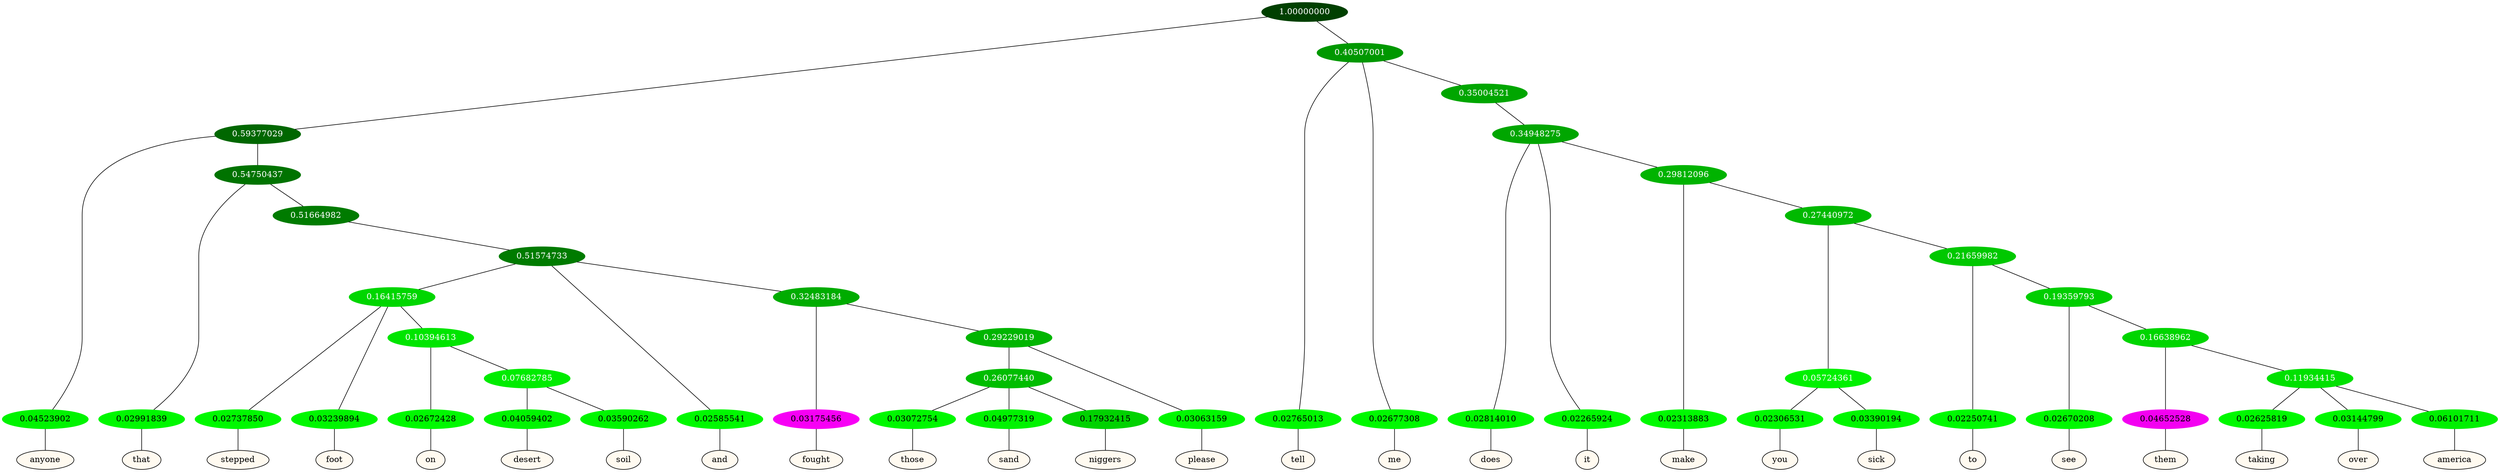 graph {
	node [format=png height=0.15 nodesep=0.001 ordering=out overlap=prism overlap_scaling=0.01 ranksep=0.001 ratio=0.2 style=filled width=0.15]
	{
		rank=same
		a_w_3 [label=anyone color=black fillcolor=floralwhite style="filled,solid"]
		a_w_8 [label=that color=black fillcolor=floralwhite style="filled,solid"]
		a_w_20 [label=stepped color=black fillcolor=floralwhite style="filled,solid"]
		a_w_21 [label=foot color=black fillcolor=floralwhite style="filled,solid"]
		a_w_27 [label=on color=black fillcolor=floralwhite style="filled,solid"]
		a_w_35 [label=desert color=black fillcolor=floralwhite style="filled,solid"]
		a_w_36 [label=soil color=black fillcolor=floralwhite style="filled,solid"]
		a_w_16 [label=and color=black fillcolor=floralwhite style="filled,solid"]
		a_w_23 [label=fought color=black fillcolor=floralwhite style="filled,solid"]
		a_w_37 [label=those color=black fillcolor=floralwhite style="filled,solid"]
		a_w_38 [label=sand color=black fillcolor=floralwhite style="filled,solid"]
		a_w_39 [label=niggers color=black fillcolor=floralwhite style="filled,solid"]
		a_w_30 [label=please color=black fillcolor=floralwhite style="filled,solid"]
		a_w_5 [label=tell color=black fillcolor=floralwhite style="filled,solid"]
		a_w_6 [label=me color=black fillcolor=floralwhite style="filled,solid"]
		a_w_12 [label=does color=black fillcolor=floralwhite style="filled,solid"]
		a_w_13 [label=it color=black fillcolor=floralwhite style="filled,solid"]
		a_w_18 [label=make color=black fillcolor=floralwhite style="filled,solid"]
		a_w_31 [label=you color=black fillcolor=floralwhite style="filled,solid"]
		a_w_32 [label=sick color=black fillcolor=floralwhite style="filled,solid"]
		a_w_33 [label=to color=black fillcolor=floralwhite style="filled,solid"]
		a_w_40 [label=see color=black fillcolor=floralwhite style="filled,solid"]
		a_w_42 [label=them color=black fillcolor=floralwhite style="filled,solid"]
		a_w_44 [label=taking color=black fillcolor=floralwhite style="filled,solid"]
		a_w_45 [label=over color=black fillcolor=floralwhite style="filled,solid"]
		a_w_46 [label=america color=black fillcolor=floralwhite style="filled,solid"]
	}
	a_n_3 -- a_w_3
	a_n_8 -- a_w_8
	a_n_20 -- a_w_20
	a_n_21 -- a_w_21
	a_n_27 -- a_w_27
	a_n_35 -- a_w_35
	a_n_36 -- a_w_36
	a_n_16 -- a_w_16
	a_n_23 -- a_w_23
	a_n_37 -- a_w_37
	a_n_38 -- a_w_38
	a_n_39 -- a_w_39
	a_n_30 -- a_w_30
	a_n_5 -- a_w_5
	a_n_6 -- a_w_6
	a_n_12 -- a_w_12
	a_n_13 -- a_w_13
	a_n_18 -- a_w_18
	a_n_31 -- a_w_31
	a_n_32 -- a_w_32
	a_n_33 -- a_w_33
	a_n_40 -- a_w_40
	a_n_42 -- a_w_42
	a_n_44 -- a_w_44
	a_n_45 -- a_w_45
	a_n_46 -- a_w_46
	{
		rank=same
		a_n_3 [label=0.04523902 color="0.334 1.000 0.955" fontcolor=black]
		a_n_8 [label=0.02991839 color="0.334 1.000 0.970" fontcolor=black]
		a_n_20 [label=0.02737850 color="0.334 1.000 0.973" fontcolor=black]
		a_n_21 [label=0.03239894 color="0.334 1.000 0.968" fontcolor=black]
		a_n_27 [label=0.02672428 color="0.334 1.000 0.973" fontcolor=black]
		a_n_35 [label=0.04059402 color="0.334 1.000 0.959" fontcolor=black]
		a_n_36 [label=0.03590262 color="0.334 1.000 0.964" fontcolor=black]
		a_n_16 [label=0.02585541 color="0.334 1.000 0.974" fontcolor=black]
		a_n_23 [label=0.03175456 color="0.835 1.000 0.968" fontcolor=black]
		a_n_37 [label=0.03072754 color="0.334 1.000 0.969" fontcolor=black]
		a_n_38 [label=0.04977319 color="0.334 1.000 0.950" fontcolor=black]
		a_n_39 [label=0.17932415 color="0.334 1.000 0.821" fontcolor=black]
		a_n_30 [label=0.03063159 color="0.334 1.000 0.969" fontcolor=black]
		a_n_5 [label=0.02765013 color="0.334 1.000 0.972" fontcolor=black]
		a_n_6 [label=0.02677308 color="0.334 1.000 0.973" fontcolor=black]
		a_n_12 [label=0.02814010 color="0.334 1.000 0.972" fontcolor=black]
		a_n_13 [label=0.02265924 color="0.334 1.000 0.977" fontcolor=black]
		a_n_18 [label=0.02313883 color="0.334 1.000 0.977" fontcolor=black]
		a_n_31 [label=0.02306531 color="0.334 1.000 0.977" fontcolor=black]
		a_n_32 [label=0.03390194 color="0.334 1.000 0.966" fontcolor=black]
		a_n_33 [label=0.02250741 color="0.334 1.000 0.977" fontcolor=black]
		a_n_40 [label=0.02670208 color="0.334 1.000 0.973" fontcolor=black]
		a_n_42 [label=0.04652528 color="0.835 1.000 0.953" fontcolor=black]
		a_n_44 [label=0.02625819 color="0.334 1.000 0.974" fontcolor=black]
		a_n_45 [label=0.03144799 color="0.334 1.000 0.969" fontcolor=black]
		a_n_46 [label=0.06101711 color="0.334 1.000 0.939" fontcolor=black]
	}
	a_n_0 [label=1.00000000 color="0.334 1.000 0.250" fontcolor=grey99]
	a_n_1 [label=0.59377029 color="0.334 1.000 0.406" fontcolor=grey99]
	a_n_0 -- a_n_1
	a_n_2 [label=0.40507001 color="0.334 1.000 0.595" fontcolor=grey99]
	a_n_0 -- a_n_2
	a_n_1 -- a_n_3
	a_n_4 [label=0.54750437 color="0.334 1.000 0.452" fontcolor=grey99]
	a_n_1 -- a_n_4
	a_n_2 -- a_n_5
	a_n_2 -- a_n_6
	a_n_7 [label=0.35004521 color="0.334 1.000 0.650" fontcolor=grey99]
	a_n_2 -- a_n_7
	a_n_4 -- a_n_8
	a_n_9 [label=0.51664982 color="0.334 1.000 0.483" fontcolor=grey99]
	a_n_4 -- a_n_9
	a_n_10 [label=0.34948275 color="0.334 1.000 0.651" fontcolor=grey99]
	a_n_7 -- a_n_10
	a_n_11 [label=0.51574733 color="0.334 1.000 0.484" fontcolor=grey99]
	a_n_9 -- a_n_11
	a_n_10 -- a_n_12
	a_n_10 -- a_n_13
	a_n_14 [label=0.29812096 color="0.334 1.000 0.702" fontcolor=grey99]
	a_n_10 -- a_n_14
	a_n_15 [label=0.16415759 color="0.334 1.000 0.836" fontcolor=grey99]
	a_n_11 -- a_n_15
	a_n_11 -- a_n_16
	a_n_17 [label=0.32483184 color="0.334 1.000 0.675" fontcolor=grey99]
	a_n_11 -- a_n_17
	a_n_14 -- a_n_18
	a_n_19 [label=0.27440972 color="0.334 1.000 0.726" fontcolor=grey99]
	a_n_14 -- a_n_19
	a_n_15 -- a_n_20
	a_n_15 -- a_n_21
	a_n_22 [label=0.10394613 color="0.334 1.000 0.896" fontcolor=grey99]
	a_n_15 -- a_n_22
	a_n_17 -- a_n_23
	a_n_24 [label=0.29229019 color="0.334 1.000 0.708" fontcolor=grey99]
	a_n_17 -- a_n_24
	a_n_25 [label=0.05724361 color="0.334 1.000 0.943" fontcolor=grey99]
	a_n_19 -- a_n_25
	a_n_26 [label=0.21659982 color="0.334 1.000 0.783" fontcolor=grey99]
	a_n_19 -- a_n_26
	a_n_22 -- a_n_27
	a_n_28 [label=0.07682785 color="0.334 1.000 0.923" fontcolor=grey99]
	a_n_22 -- a_n_28
	a_n_29 [label=0.26077440 color="0.334 1.000 0.739" fontcolor=grey99]
	a_n_24 -- a_n_29
	a_n_24 -- a_n_30
	a_n_25 -- a_n_31
	a_n_25 -- a_n_32
	a_n_26 -- a_n_33
	a_n_34 [label=0.19359793 color="0.334 1.000 0.806" fontcolor=grey99]
	a_n_26 -- a_n_34
	a_n_28 -- a_n_35
	a_n_28 -- a_n_36
	a_n_29 -- a_n_37
	a_n_29 -- a_n_38
	a_n_29 -- a_n_39
	a_n_34 -- a_n_40
	a_n_41 [label=0.16638962 color="0.334 1.000 0.834" fontcolor=grey99]
	a_n_34 -- a_n_41
	a_n_41 -- a_n_42
	a_n_43 [label=0.11934415 color="0.334 1.000 0.881" fontcolor=grey99]
	a_n_41 -- a_n_43
	a_n_43 -- a_n_44
	a_n_43 -- a_n_45
	a_n_43 -- a_n_46
}
